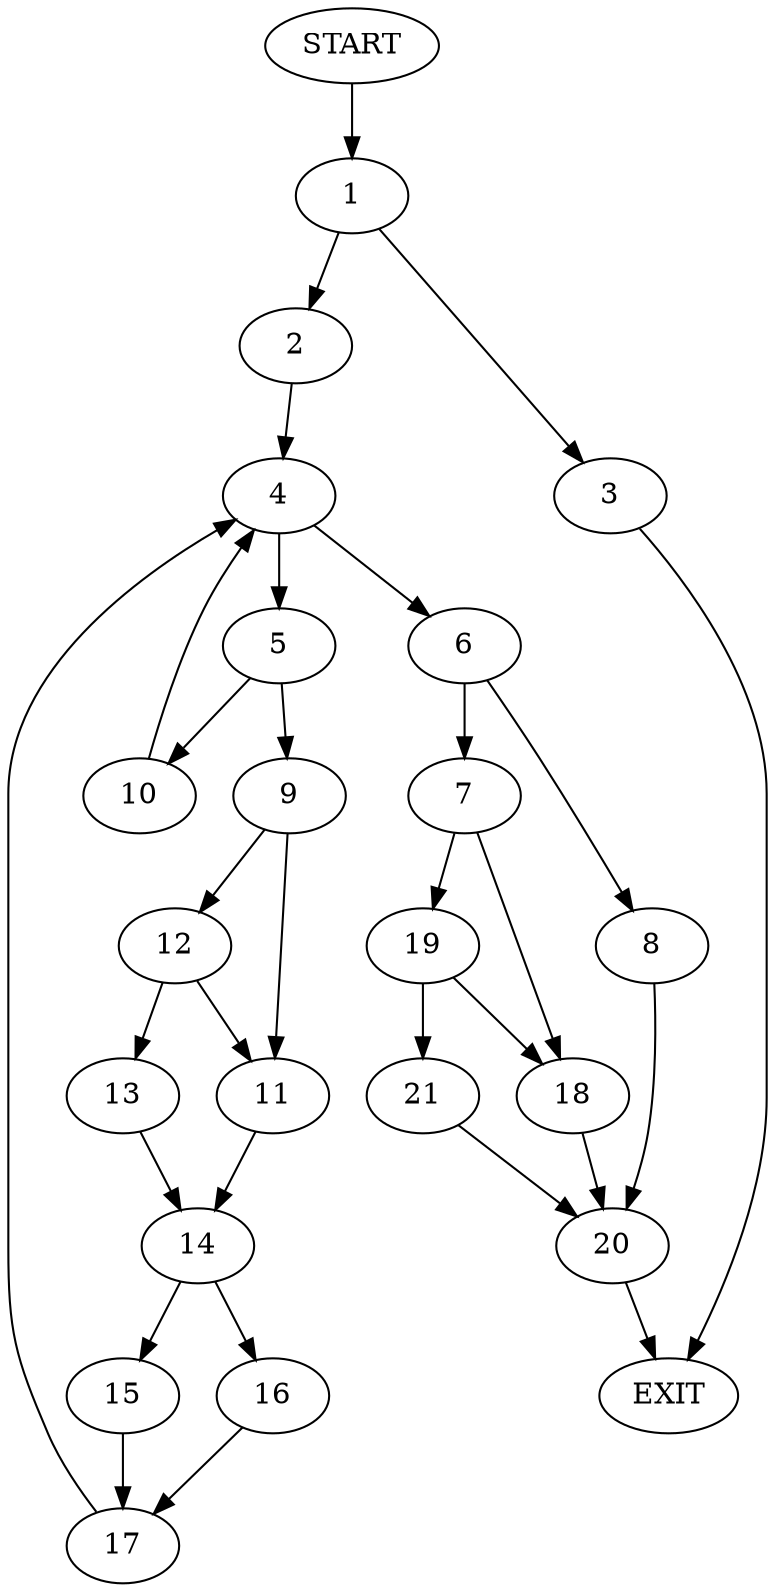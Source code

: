 digraph {
0 [label="START"]
22 [label="EXIT"]
0 -> 1
1 -> 2
1 -> 3
2 -> 4
3 -> 22
4 -> 5
4 -> 6
6 -> 7
6 -> 8
5 -> 9
5 -> 10
9 -> 11
9 -> 12
10 -> 4
12 -> 11
12 -> 13
11 -> 14
13 -> 14
14 -> 15
14 -> 16
16 -> 17
15 -> 17
17 -> 4
7 -> 18
7 -> 19
8 -> 20
20 -> 22
19 -> 18
19 -> 21
18 -> 20
21 -> 20
}
